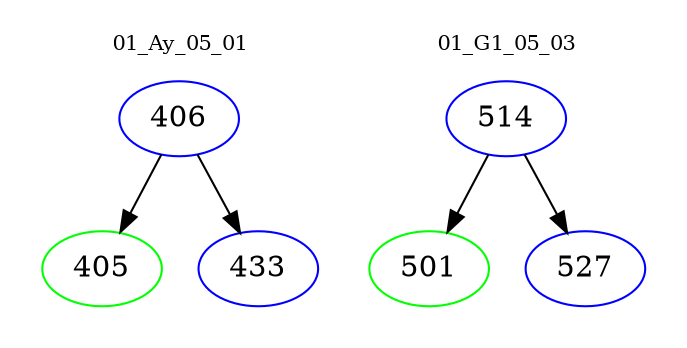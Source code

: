 digraph{
subgraph cluster_0 {
color = white
label = "01_Ay_05_01";
fontsize=10;
T0_406 [label="406", color="blue"]
T0_406 -> T0_405 [color="black"]
T0_405 [label="405", color="green"]
T0_406 -> T0_433 [color="black"]
T0_433 [label="433", color="blue"]
}
subgraph cluster_1 {
color = white
label = "01_G1_05_03";
fontsize=10;
T1_514 [label="514", color="blue"]
T1_514 -> T1_501 [color="black"]
T1_501 [label="501", color="green"]
T1_514 -> T1_527 [color="black"]
T1_527 [label="527", color="blue"]
}
}
